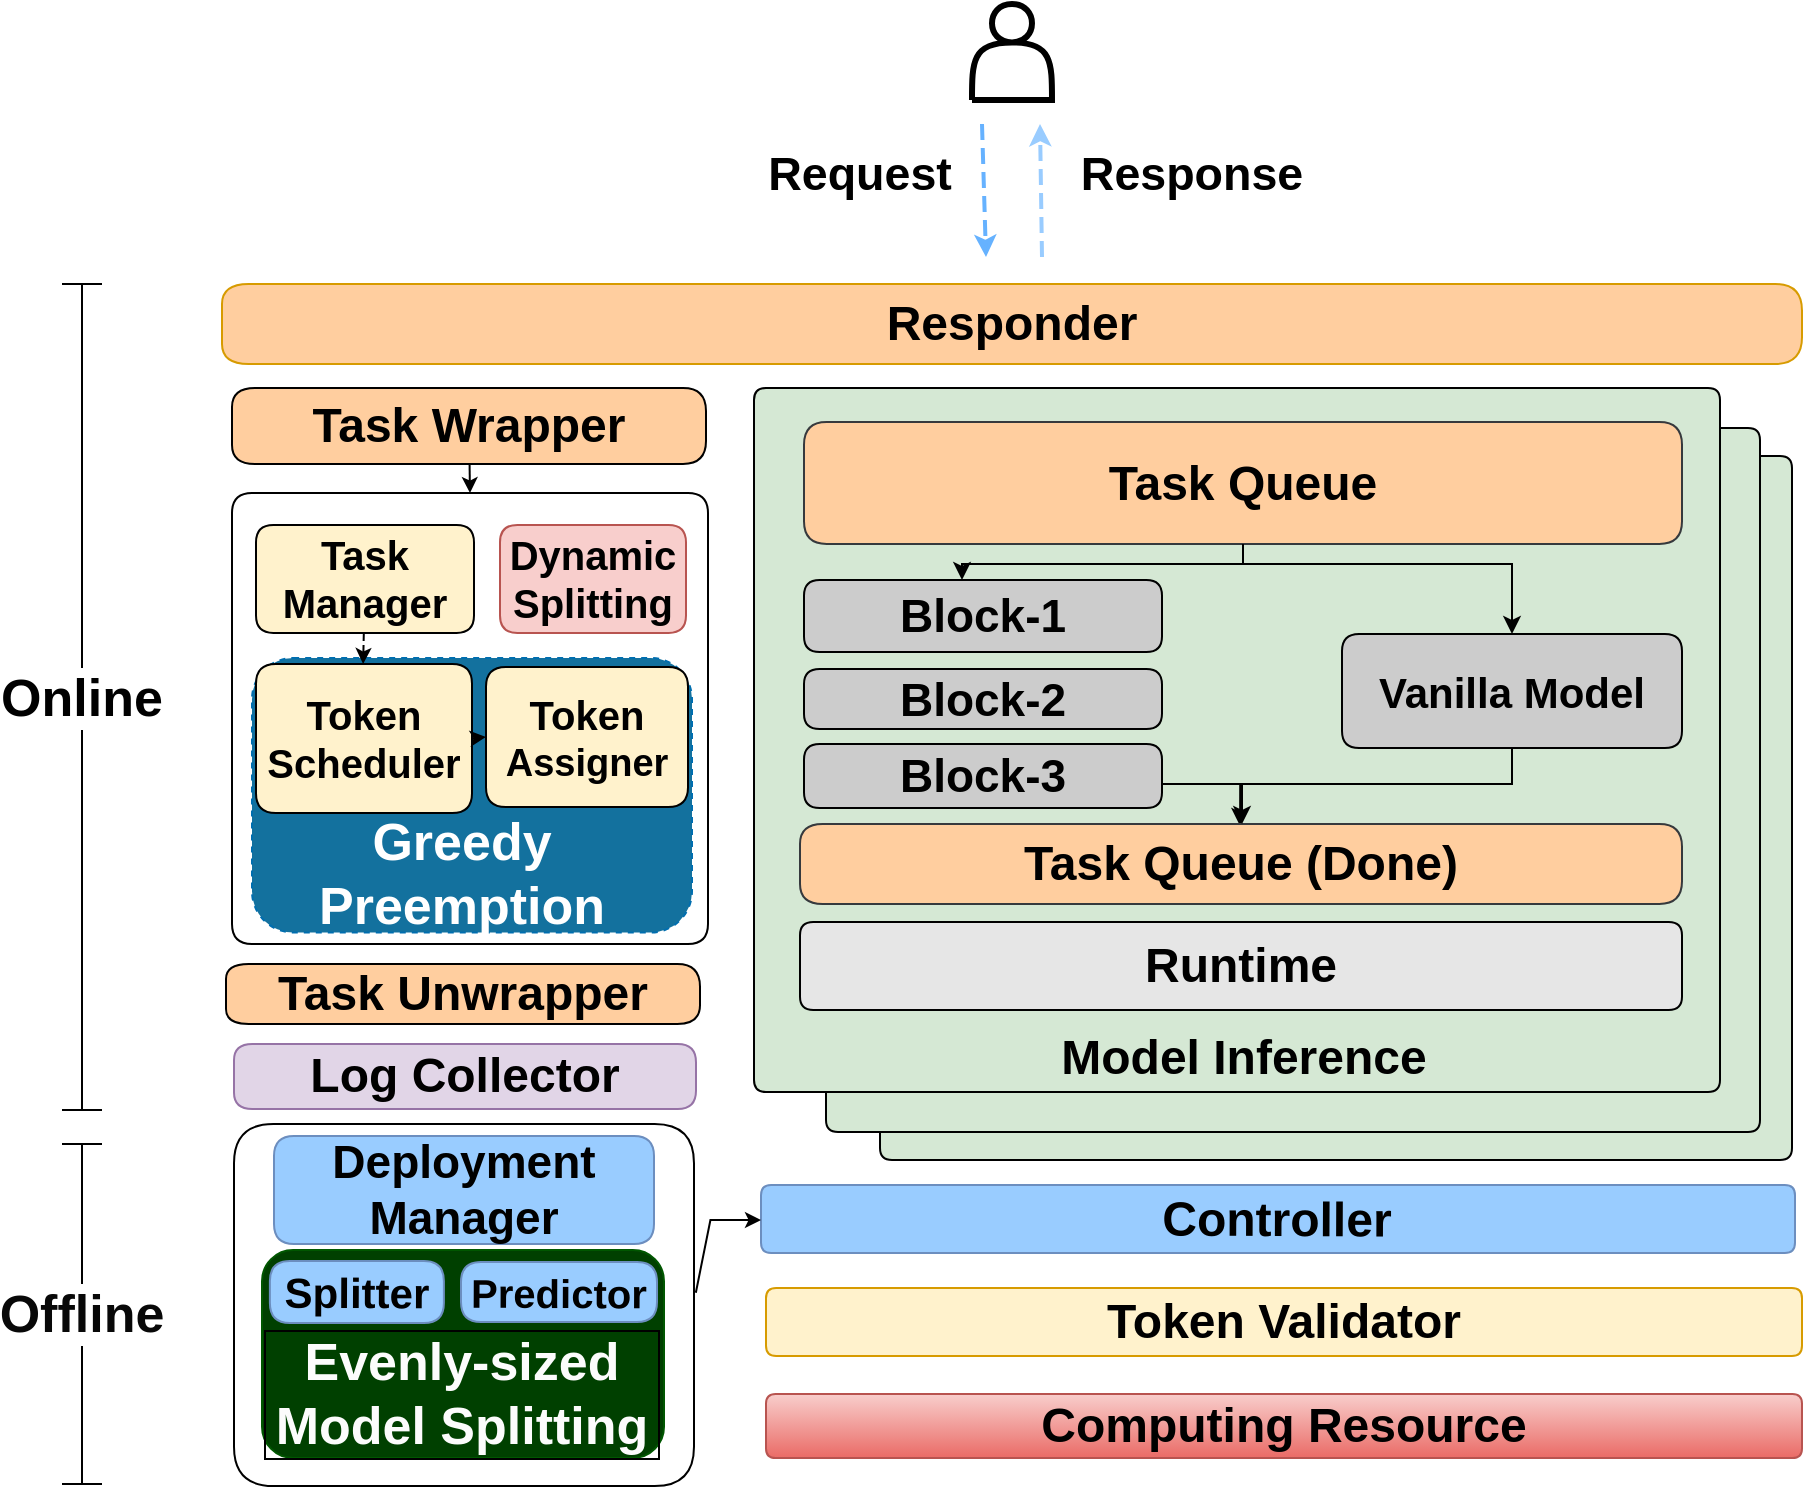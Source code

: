 <mxfile version="20.7.4" type="device"><diagram name="第 1 页" id="第_1_页"><mxGraphModel dx="-5346" dy="1021" grid="1" gridSize="10" guides="1" tooltips="1" connect="1" arrows="1" fold="1" page="1" pageScale="1" pageWidth="1169" pageHeight="826" math="0" shadow="0"><root><mxCell id="0"/><mxCell id="1" parent="0"/><mxCell id="g0uNICc4MCv6ntp2SN3M-59" value="" style="rounded=1;whiteSpace=wrap;html=1;shadow=0;glass=0;labelBorderColor=default;sketch=0;strokeColor=#005700;fontSize=26;fillColor=#004000;fontColor=#ffffff;" vertex="1" parent="1"><mxGeometry x="7210" y="923" width="201" height="104" as="geometry"/></mxCell><UserObject label="" tags="Background" id="2"><mxCell style="vsdxID=1;fillColor=none;gradientColor=none;shape=stencil(nZBLDsIwDERP4y1KE4HEupQLcIKIGGIRksoN39OT1iAFxKo7z8wbWRow7eBtj6DVkDmd8EYuezAb0JqiR6ZcLjAdmPaQGI+cLtGJ7m0htZocdNJpRlory/sdPfHtrRerpfhSPKfr+PAusZLoUautgIFiBTZqNvrRf+HZ6BdYjmkQmYpCkD3r/HfAYsn4pnsB);strokeColor=#000000;spacingTop=-3;spacingBottom=-3;spacingLeft=-3;spacingRight=-3;points=[];labelBackgroundColor=none;rounded=1;html=1;whiteSpace=wrap;" parent="1" vertex="1"><mxGeometry x="7196" y="860" width="230" height="181" as="geometry"/></mxCell></UserObject><UserObject label="" tags="Background" id="3"><mxCell style="vsdxID=2;fillColor=#D5E8D4;gradientColor=none;shape=stencil(nZBdDsIgEIRPs+8UEi9Q6wU8AZFVNiI0FH9PL+3EBI1PfduZ+SabDJl+8nZk0moqOZ35Lq54MlvSWqLnLKVeZAYy/TFlPuV0jQ56tJXUanHYodPNtFY2H/byYngbeChd0m1+9kCkED1btQMYJDZgp1ajH/0XXo1+gfVYxsBMEgK2bPPf8aqF4c3wBg==);strokeColor=#000000;spacingTop=-3;spacingBottom=-3;spacingLeft=-3;spacingRight=-3;points=[];labelBackgroundColor=none;rounded=1;html=1;whiteSpace=wrap;" parent="1" vertex="1"><mxGeometry x="7519" y="526" width="456" height="352" as="geometry"/></mxCell></UserObject><UserObject label="" tags="Background" id="4"><mxCell style="vsdxID=3;fillColor=#D5E8D4;gradientColor=none;shape=stencil(nZBdDsIgEIRPs+8UEi9Q6wU8AZFVNiI0FH9PL+3EBI1PfduZ+SabDJl+8nZk0moqOZ35Lq54MlvSWqLnLKVeZAYy/TFlPuV0jQ56tJXUanHYodPNtFY2H/byYngbeChd0m1+9kCkED1btQMYJDZgp1ajH/0XXo1+gfVYxsBMEgK2bPPf8aqF4c3wBg==);strokeColor=#000000;spacingTop=-3;spacingBottom=-3;spacingLeft=-3;spacingRight=-3;points=[];labelBackgroundColor=none;rounded=1;html=1;whiteSpace=wrap;" parent="1" vertex="1"><mxGeometry x="7492" y="512" width="467" height="352" as="geometry"/></mxCell></UserObject><UserObject label="&lt;div style=&quot;font-size: 24px;&quot;&gt;&lt;font style=&quot;font-size: 24px; font-family: Helvetica; color: rgb(0, 0, 0); direction: ltr; letter-spacing: 0px; line-height: 120%; opacity: 1;&quot;&gt;Token&amp;nbsp;Validator&lt;/font&gt;&lt;/div&gt;" tags="Background" id="5"><mxCell style="verticalAlign=middle;align=center;vsdxID=4;fillColor=#FFF2CC;gradientColor=none;shape=stencil(nZBLDsIwDERP4y1KY3GCUi7ACSLiEouQVGn4nr5pDVJArLrzzLyRpQFsR2cGAq3GnOKZ7myzA9yB1hwcJc7lAuwA2z4mOqV4DVb0YAqp1eKQlU4z01qZdDzwi8Tbbt6u1C7xNr97SKgketZqL6DnUIGNWo1+9F94NfoFlmOZQ4Zi72XNOv+dr1gyPXYT);strokeColor=#d79b00;spacingTop=-3;spacingBottom=-3;spacingLeft=-3;spacingRight=-3;points=[];labelBackgroundColor=none;rounded=1;html=1;whiteSpace=wrap;fontStyle=1;fontSize=24;" parent="1" vertex="1"><mxGeometry x="7462" y="942" width="518" height="34" as="geometry"/></mxCell></UserObject><UserObject label="&lt;div style=&quot;font-size: 24px;&quot;&gt;&lt;font style=&quot;font-size: 24px; font-family: Helvetica; color: rgb(0, 0, 0); direction: ltr; letter-spacing: 0px; line-height: 120%; opacity: 1;&quot;&gt;Task Wrapper&lt;/font&gt;&lt;/div&gt;" tags="Background" id="6"><mxCell style="verticalAlign=middle;align=center;vsdxID=7;fillColor=#FFCE9F;gradientColor=none;shape=stencil(nZBLDsIwDERP4y3Kh4oDlHIBThARQyxCUqUBCqcnrUEKiFV3npk3sjSg28GZHkGJIad4xjvZ7EBvQSkKDhPlcoHuQLfHmPCU4jVY1r0ppBKzg5Y7cqKVMOmwpye+PblabxoOuHmJt+njyLng6FGrHYOeQgVKsRj96L/wYvQLLMe8CG9F3vOgdf67YLF4fd29AA==);strokeColor=#000000;spacingTop=-3;spacingBottom=-3;spacingLeft=-3;spacingRight=-3;points=[];labelBackgroundColor=none;rounded=1;html=1;whiteSpace=wrap;fontStyle=1;fontSize=24;" parent="1" vertex="1"><mxGeometry x="7195" y="492" width="237" height="38" as="geometry"/></mxCell></UserObject><UserObject label="&lt;div style=&quot;font-size: 24px;&quot;&gt;&lt;span style=&quot;font-size: 24px;&quot;&gt;Responder&lt;/span&gt;&lt;/div&gt;" tags="Background" id="7"><mxCell style="verticalAlign=middle;align=center;vsdxID=8;fillColor=#FFCE9F;gradientColor=none;shape=stencil(nZFRDsIgDIZP01fT0XiCOS/gCYigNCIsDJ16etk6EzQ+rU/9/34tyQ9QOzjdW1A45BQvdmSTHdAOlOLgbOJcOqAOqD3FZM8p3oIR3etCKpwda2SnmWiFOh0P/LKLRxvaYlULJFeu8T69/hAWZfSs1V5Az6ECG1yNfvRfeDX6BZZmTkdyY+8l3Hr+m2ax5CeoewM=);strokeColor=#d79b00;spacingTop=-3;spacingBottom=-3;spacingLeft=-3;spacingRight=-3;points=[];labelBackgroundColor=none;rounded=1;html=1;whiteSpace=wrap;fontStyle=1;fontSize=24;" parent="1" vertex="1"><mxGeometry x="7190" y="440" width="790" height="40" as="geometry"/></mxCell></UserObject><UserObject label="" tags="Background" id="8"><mxCell style="vsdxID=9;fillColor=none;gradientColor=none;shape=stencil(rVLREoIgEPwaXp2TM+rd7D+cxGQycRDL/j6Z01GYrB56u2X3WI5bhmlX5a1kHDpr9FU+VGErhkfGuWoqaZQdK4YZw7TURl6M7puCcJs7patu+u5uGKgPXAeHJ6EYCJ9Ieu4NaWNfPEEx4YH79ASTmUbCu5lHj9/wikUk9r5fEvitJf4Ttiw/Oh4wQvQdA8O14j9DAnwZEYJPFYHfIsC3K6xV8+u2x2JJSanqmkK25sNUjUeUSMxe);strokeColor=#000000;spacingTop=-3;spacingBottom=-3;spacingLeft=-3;spacingRight=-3;points=[];labelBackgroundColor=none;rounded=0;html=1;whiteSpace=wrap;strokeWidth=3;" parent="1" vertex="1"><mxGeometry x="7565" y="300" width="40" height="48" as="geometry"/></mxCell></UserObject><UserObject label="" tags="Background" id="50"><mxCell style="vsdxID=10;edgeStyle=none;dashed=1;dashPattern=4.00 2.00;startArrow=none;endArrow=classic;startSize=5;endSize=5;strokeWidth=2;strokeColor=#66B2FF;spacingTop=0;spacingBottom=0;spacingLeft=0;spacingRight=0;verticalAlign=middle;html=1;labelBackgroundColor=#ffffff;rounded=0;" parent="1" edge="1"><mxGeometry relative="1" as="geometry"><mxPoint x="-55" y="102" as="offset"/><Array as="points"/><mxPoint x="7570" y="360" as="sourcePoint"/><mxPoint x="7572" y="426.5" as="targetPoint"/></mxGeometry></mxCell></UserObject><UserObject label="" tags="Background" id="51"><mxCell style="vsdxID=11;edgeStyle=none;dashed=1;dashPattern=4.00 2.00;startArrow=none;endArrow=classic;startSize=5;endSize=5;strokeWidth=2;strokeColor=#99CCFF;spacingTop=0;spacingBottom=0;spacingLeft=0;spacingRight=0;verticalAlign=middle;html=1;labelBackgroundColor=#ffffff;rounded=0;" parent="1" edge="1"><mxGeometry relative="1" as="geometry"><mxPoint x="53" y="102" as="offset"/><Array as="points"/><mxPoint x="7600" y="426.5" as="sourcePoint"/><mxPoint x="7599" y="360" as="targetPoint"/></mxGeometry></mxCell></UserObject><UserObject label="&lt;div style=&quot;font-size: 1px&quot;&gt;&lt;font style=&quot;font-size:23.28px;font-family:Helvetica;color:#000000;direction:ltr;letter-spacing:0px;line-height:120%;opacity:1&quot;&gt;Request&lt;/font&gt;&lt;/div&gt;" tags="Background" id="9"><mxCell style="verticalAlign=middle;align=center;vsdxID=12;fillColor=none;gradientColor=none;shape=stencil(nZBRDoQgDERP03+WHsHFe5iISyOCQdT19kIaIxq//Jtp3zTpAFaTaUYNUkwx+F6v1EYD+AUpyRkdKCYFqACrzgf9C352LfuxyWRWg1/yhT/nRE5IsZWuZtCSK8CPeI0e/hF+jV7AJM4PO7KWCyr390bSiNtEtQM=);strokeColor=none;spacingTop=-3;spacingBottom=-3;spacingLeft=-3;spacingRight=-3;points=[];labelBackgroundColor=none;rounded=0;html=1;whiteSpace=wrap;fontStyle=1" parent="1" vertex="1"><mxGeometry x="7479" y="370" width="60" height="30" as="geometry"/></mxCell></UserObject><UserObject label="&lt;div style=&quot;font-size: 1px&quot;&gt;&lt;font style=&quot;font-size:23.28px;font-family:Helvetica;color:#000000;direction:ltr;letter-spacing:0px;line-height:120%;opacity:1&quot;&gt;Response&lt;/font&gt;&lt;/div&gt;" tags="Background" id="10"><mxCell style="verticalAlign=middle;align=center;vsdxID=13;fillColor=none;gradientColor=none;shape=stencil(nZBRDoQgDERP03+WHsHFe5iISyOCQdT19kIaIxq//Jtp3zTpAFaTaUYNUkwx+F6v1EYD+AUpyRkdKCYFqACrzgf9C352LfuxyWRWg1/yhT/nRE5IsZWuZtCSK8CPeI0e/hF+jV7AJM4PO7KWCyr390bSiNtEtQM=);strokeColor=none;spacingTop=-3;spacingBottom=-3;spacingLeft=-3;spacingRight=-3;points=[];labelBackgroundColor=none;rounded=0;html=1;whiteSpace=wrap;fontStyle=1" parent="1" vertex="1"><mxGeometry x="7645" y="370" width="60" height="30" as="geometry"/></mxCell></UserObject><UserObject label="" tags="Background" id="11"><mxCell style="vsdxID=14;fillColor=#D5E8D4;gradientColor=none;shape=stencil(nZBdDsIgEIRPs+8UEi9Q6wU8AZFVNiI0FH9PL+3EBI1PfduZ+SabDJl+8nZk0moqOZ35Lq54MlvSWqLnLKVeZAYy/TFlPuV0jQ56tJXUanHYodPNtFY2H/byYngbeChd0m1+9kCkED1btQMYJDZgp1ajH/0XXo1+gfVYxsBMEgK2bPPf8aqF4c3wBg==);strokeColor=#000000;spacingTop=-3;spacingBottom=-3;spacingLeft=-3;spacingRight=-3;points=[];labelBackgroundColor=none;rounded=1;html=1;whiteSpace=wrap;" parent="1" vertex="1"><mxGeometry x="7456" y="492" width="483" height="352" as="geometry"/></mxCell></UserObject><mxCell id="Yr73U03hQpRcYAmJiysj-61" style="edgeStyle=orthogonalEdgeStyle;rounded=0;orthogonalLoop=1;jettySize=auto;html=1;fontSize=23;" parent="1" source="12" target="37" edge="1"><mxGeometry relative="1" as="geometry"><Array as="points"><mxPoint x="7701" y="580"/><mxPoint x="7835" y="580"/></Array></mxGeometry></mxCell><UserObject label="&lt;div style=&quot;font-size: 24px;&quot;&gt;&lt;span style=&quot;font-size: 24px;&quot;&gt;Task Queue&lt;/span&gt;&lt;/div&gt;" tags="Background" id="12"><mxCell style="verticalAlign=middle;align=center;vsdxID=16;fillColor=#FFCE9F;gradientColor=none;shape=stencil(nZBLDsIwDERP4y1KYiGxL+UCnCCihliEpEpD+ZyetAYpIFbdeWbeyNIANoOzPYFRQ07xTDfusgPcgjEcHCXO5QJsAZtjTHRK8Ro60b0tpFGzQ5109EQbZdNhz096e3qFuFlLItVLHKeXdwGURI9a7QT0HCpQq8XoR/+FF6NfYDnmSWQs9l4WrfPfCYsl82P7Ag==);strokeColor=#36393d;spacingTop=-3;spacingBottom=-3;spacingLeft=-3;spacingRight=-3;points=[];labelBackgroundColor=none;rounded=1;html=1;whiteSpace=wrap;fontStyle=1;fontSize=24;" parent="1" vertex="1"><mxGeometry x="7481" y="509" width="439" height="61" as="geometry"/></mxCell></UserObject><UserObject label="&lt;div style=&quot;font-size: 23px;&quot;&gt;Block-1&lt;/div&gt;" tags="Background" id="13"><mxCell style="verticalAlign=middle;align=center;vsdxID=19;fillColor=#CCCCCC;gradientColor=none;shape=stencil(nZBLDsIwEENPM1uUJgvYl3IBThCRgYwISZWW7+lJayEFxKq7sf2skUymHbztmbQaxpzOfBc3ejJb0lqi5yxjuch0ZNpjynzK6RoddG8LqdXssEOnmWitbD7s5cXw1qsNXNQu6Ta9eyBUiJ612gEMEiuwUYvRj/4LL0a/wHLMc2AoCQFr1vnvfMXC9KZ7Aw==);strokeColor=#000000;spacingTop=-3;spacingBottom=-3;spacingLeft=-3;spacingRight=-3;points=[];labelBackgroundColor=none;rounded=1;html=1;whiteSpace=wrap;fontSize=23;fontStyle=1" parent="1" vertex="1"><mxGeometry x="7481" y="588" width="179" height="36" as="geometry"/></mxCell></UserObject><UserObject label="&lt;div style=&quot;font-size: 24px;&quot;&gt;&lt;font style=&quot;font-size: 24px; font-family: Helvetica; color: rgb(0, 0, 0); direction: ltr; letter-spacing: 0px; line-height: 120%; opacity: 1;&quot;&gt;Runtime&lt;/font&gt;&lt;/div&gt;" tags="Background" id="14"><mxCell style="verticalAlign=middle;align=center;vsdxID=22;fillColor=#E6E6E6;gradientColor=none;shape=stencil(nZBLDsIwDERP4y3KR/QCpVyAE0TENBYhqdJQPqcnrVUpIFbdeWbeyNKAbkdnBgQlxpziFR9kswN9AKUoOEyUywW6A91eYsI+xXuwrAdTSCUWBy135EwrYdL5RG9kr9k1cs8+F29xmh8+ORYcvWp1ZNBTqEApNqOr/gtvRr/AciyD8FTkPe9Z578DFovH190H);strokeColor=#000000;spacingTop=-3;spacingBottom=-3;spacingLeft=-3;spacingRight=-3;points=[];labelBackgroundColor=none;rounded=1;html=1;whiteSpace=wrap;fontStyle=1;fontSize=24;" parent="1" vertex="1"><mxGeometry x="7479" y="759" width="441" height="44" as="geometry"/></mxCell></UserObject><UserObject label="&lt;div style=&quot;font-size: 24px;&quot;&gt;&lt;font style=&quot;font-size: 24px; font-family: Helvetica; color: rgb(0, 0, 0); direction: ltr; letter-spacing: 0px; line-height: 120%; opacity: 1;&quot;&gt;Model Inference&lt;/font&gt;&lt;/div&gt;" tags="Background" id="15"><mxCell style="verticalAlign=middle;align=center;vsdxID=23;fillColor=none;gradientColor=none;shape=stencil(nZBRDoQgDERP03+WHsHFe5iISyOCQdT19kIaIxq//Jtp3zTpAFaTaUYNUkwx+F6v1EYD+AUpyRkdKCYFqACrzgf9C352LfuxyWRWg1/yhT/nRE5IsZWuZtCSK8CPeI0e/hF+jV7AJM4PO7KWCyr390bSiNtEtQM=);strokeColor=none;spacingTop=-3;spacingBottom=-3;spacingLeft=-3;spacingRight=-3;points=[];labelBackgroundColor=none;rounded=0;html=1;whiteSpace=wrap;fontStyle=1;fontSize=24;" parent="1" vertex="1"><mxGeometry x="7599.5" y="810.5" width="202" height="32" as="geometry"/></mxCell></UserObject><UserObject label="" tags="Background" id="16"><mxCell style="vsdxID=25;rotation=90;fillColor=#99CCFF;gradientColor=none;shape=stencil(nZBLDsIwDERP4y1KY3GCUi7ACSLiEouQVGn4nr5pDVJArLrzzLyRpQFsR2cGAq3GnOKZ7myzA9yB1hwcJc7lAuwA2z4mOqV4DVb0YAqp1eKQlU4z01qZdDzwi8Tbbt6u1C7xNr97SKgketZqL6DnUIGNWo1+9F94NfoFlmOZQ4Zi72XNOv+dr1gyPXYT);strokeColor=#6c8ebf;spacingTop=-3;spacingBottom=-3;spacingLeft=-3;spacingRight=-3;points=[];labelBackgroundColor=none;rounded=1;html=1;whiteSpace=wrap;fontStyle=1;fontSize=16;" parent="1" vertex="1"><mxGeometry x="7701" y="649" width="34" height="517" as="geometry"/></mxCell></UserObject><mxCell id="17" value="&lt;div style=&quot;font-size: 24px;&quot;&gt;&lt;font style=&quot;font-size: 24px; font-family: Helvetica; color: rgb(0, 0, 0); direction: ltr; letter-spacing: 0px; line-height: 120%; opacity: 1;&quot;&gt;Controller&lt;/font&gt;&lt;/div&gt;" style="text;vsdxID=25;rotation=0.23;fillColor=none;gradientColor=none;strokeColor=none;spacingTop=-3;spacingBottom=-3;spacingLeft=-3;spacingRight=-3;points=[];labelBackgroundColor=none;rounded=1;html=1;whiteSpace=wrap;verticalAlign=middle;align=center;;html=1;fontStyle=1;fontSize=24;" parent="16" vertex="1"><mxGeometry x="-240" y="244" width="513.16" height="30" as="geometry"/></mxCell><UserObject label="&lt;div style=&quot;font-size: 24px;&quot;&gt;&lt;span style=&quot;font-size: 24px;&quot;&gt;Log&amp;nbsp;&lt;/span&gt;&lt;span style=&quot;background-color: initial;&quot;&gt;Collector&lt;/span&gt;&lt;/div&gt;" tags="Background" id="18"><mxCell style="verticalAlign=middle;align=center;vsdxID=26;fillColor=#e1d5e7;shape=stencil(nZBLDsIwDERP4y1KHLFgXcoFOEFEDLEISZWG7+lJayEFxKo7z8wbWRow3ejtQIBqLDmd6c6ueDBbQOToKXOpF5geTHdMmU45XaMTPdhKopodctLRE43K5sOeXyTeZqXXYkvvkm7Tv4ekSqJnq3YCBo4NqNVi9KP/wovRL7Ae8x6yFIcgc7b5737Vku1N/wY=);strokeColor=#9673a6;spacingTop=-3;spacingBottom=-3;spacingLeft=-3;spacingRight=-3;points=[];labelBackgroundColor=none;rounded=1;html=1;whiteSpace=wrap;fontStyle=1;fontSize=24;" parent="1" vertex="1"><mxGeometry x="7196" y="820" width="231" height="32.5" as="geometry"/></mxCell></UserObject><UserObject label="&lt;div style=&quot;font-size: 24px;&quot;&gt;&lt;font style=&quot;font-size: 24px; font-family: Helvetica; color: rgb(0, 0, 0); direction: ltr; letter-spacing: 0px; line-height: 120%; opacity: 1;&quot;&gt;Task&amp;nbsp;&lt;/font&gt;&lt;span style=&quot;background-color: initial;&quot;&gt;Unwrapper&lt;/span&gt;&lt;/div&gt;" tags="Background" id="19"><mxCell style="verticalAlign=middle;align=center;vsdxID=28;fillColor=#FFCE9F;gradientColor=none;shape=stencil(nZFLDsIwDERP4y1K4g2sS7kAJ4ioIRYhqdJQPqcnrUEKiFW98oyfHWkC2AzO9gRGDTnFM924yw5wC8ZwcJQ4lw6wBWyOMdEpxWvoRPe2kEbNDnWyoyfaKJsOe37S29MrxE1Va4HkyiWO0+t3YZWMHrXaCeg5VKBWi9GP/gsvRr/A0szpSG7svYRbz3/TLJb8BLYv);strokeColor=#000000;spacingTop=-3;spacingBottom=-3;spacingLeft=-3;spacingRight=-3;points=[];labelBackgroundColor=none;rounded=1;html=1;whiteSpace=wrap;fontStyle=1;fontSize=24;" parent="1" vertex="1"><mxGeometry x="7192" y="780" width="237" height="30" as="geometry"/></mxCell></UserObject><UserObject label="" tags="Background" id="20"><mxCell style="vsdxID=2910000;fillColor=none;gradientColor=none;strokeColor=none;spacingTop=-3;spacingBottom=-3;spacingLeft=-3;spacingRight=-3;points=[];labelBackgroundColor=none;rounded=0;html=1;whiteSpace=wrap;" parent="1" vertex="1"><mxGeometry x="7195" y="544.5" width="238" height="225.5" as="geometry"/></mxCell></UserObject><mxCell id="22" style="vsdxID=6;fillColor=none;gradientColor=none;shape=stencil(nZBLDsIwDERP433qHKG0F+AEETHEIiRVGj7l9KR1KwXEqjvPzBtZGtDt6MxAgGrMKV7pyTY70AdA5OAocS4X6A50e46JLinegxU9mEKiWhyy0mlmGpVJpyO/afWUmNK6xcf87SXZGk216gX0HCqwUbvRTf+Fd6NfYDmWNWQn9l7GrPPf9Yoly+vuAw==);strokeColor=#000000;spacingTop=-3;spacingBottom=-3;spacingLeft=-3;spacingRight=-3;points=[];labelBackgroundColor=none;rounded=1;html=1;whiteSpace=wrap;" parent="20" vertex="1"><mxGeometry width="238" height="225.5" as="geometry"/></mxCell><mxCell id="g0uNICc4MCv6ntp2SN3M-54" value="" style="rounded=1;whiteSpace=wrap;html=1;dashed=1;fillColor=#13719E;strokeColor=#006EAF;fontColor=#ffffff;" vertex="1" parent="20"><mxGeometry x="10" y="82.5" width="220" height="137.25" as="geometry"/></mxCell><mxCell id="23" value="&lt;div style=&quot;font-size: 20px;&quot;&gt;&lt;font style=&quot;font-size: 20px; font-family: Helvetica; color: rgb(0, 0, 0); direction: ltr; letter-spacing: 0px; line-height: 120%; opacity: 1;&quot;&gt;Task&lt;/font&gt;&lt;/div&gt;&lt;div style=&quot;font-size: 20px;&quot;&gt;&lt;font style=&quot;font-size: 20px; font-family: Helvetica; color: rgb(0, 0, 0); direction: ltr; letter-spacing: 0px; line-height: 120%; opacity: 1;&quot;&gt;Manager&lt;/font&gt;&lt;/div&gt;" style="verticalAlign=middle;align=center;vsdxID=30;fillColor=#FFF2CC;gradientColor=none;shape=stencil(nZHdDsIgDIWfpreGgTHb9Zwv4BMQqdKIsDDm39PL1hjReLVe9Zx+LckBVDtY3SNIMaQYzngjkyyoLUhJ3mKklDtQHaj2GCKeYhi9Yd3rTEoxO2h4p5poKXQ87OmJ7NWrTd2sm08xw0cu4To9fmdU8OhRqh2DjnwBVmIx+tZ/4cXoF5ibORyOjZzjbMv5b5jZ4o9Q3Qs=);strokeColor=#000000;spacingTop=-3;spacingBottom=-3;spacingLeft=-3;spacingRight=-3;points=[];labelBackgroundColor=none;rounded=1;html=1;whiteSpace=wrap;fontStyle=1;fontSize=20;" parent="20" vertex="1"><mxGeometry x="12" y="15.95" width="109" height="54.05" as="geometry"/></mxCell><mxCell id="24" value="&lt;div style=&quot;font-size: 20px;&quot;&gt;&lt;font style=&quot;font-size: 20px; font-family: Helvetica; color: rgb(0, 0, 0); direction: ltr; letter-spacing: 0px; line-height: 120%; opacity: 1;&quot;&gt;Token Scheduler&lt;/font&gt;&lt;/div&gt;" style="verticalAlign=middle;align=center;vsdxID=32;fillColor=#FFF2CC;gradientColor=none;shape=stencil(nZBLDsIwEENPM1uUJquuS7kAJ4joQEaEpErD9/SktZACYtXd2H7WSCbTTc6OTFpNOcUz32XIjsyWtJbgOEkuF5meTHeMiU8pXsMAPdpCarU4PKDTzLRWNh328mJ47aaFi9ol3uZ3D4QK0bNWO4BeQgU2ajX60X/h1egXWI5lDgwl3mPNOv+dr1iY3vRv);strokeColor=#000000;spacingTop=-3;spacingBottom=-3;spacingLeft=-3;spacingRight=-3;points=[];labelBackgroundColor=none;rounded=1;html=1;whiteSpace=wrap;fontStyle=1;fontSize=20;" parent="20" vertex="1"><mxGeometry x="12" y="85.5" width="108" height="74.5" as="geometry"/></mxCell><mxCell id="25" value="&lt;div style=&quot;font-size: 19px;&quot;&gt;&lt;font style=&quot;font-size: 20px; font-family: Helvetica; color: rgb(0, 0, 0); direction: ltr; letter-spacing: 0px; line-height: 120%; opacity: 1;&quot;&gt;Token&lt;/font&gt;&lt;/div&gt;&lt;div style=&quot;font-size: 19px;&quot;&gt;&lt;span style=&quot;font-size: 19px;&quot;&gt;Assigner&lt;/span&gt;&lt;br style=&quot;font-size: 19px;&quot;&gt;&lt;/div&gt;" style="verticalAlign=middle;align=center;vsdxID=33;fillColor=#FFF2CC;gradientColor=none;shape=stencil(nZDNCsIwEISfZq+SHyz0XOsL+ATBrGYxJiWNWn160y5CFE+97cx8w8KA7kZnBgQlxpziBR9kswO9A6UoOEyUywW6B92dYsJzirdgWQ+mkEosDlruyJlWwqTjgV7IXrtpZbPlgJvXeJ8/TpwLjp612jPoKVSgFKvRj/4Lr0a/wHIsi/BW5D0PWue/CxaL19f9Gw==);strokeColor=#000000;spacingTop=-3;spacingBottom=-3;spacingLeft=-3;spacingRight=-3;points=[];labelBackgroundColor=none;rounded=1;html=1;whiteSpace=wrap;fontStyle=1;fontSize=19;" parent="20" vertex="1"><mxGeometry x="127" y="87" width="101" height="70" as="geometry"/></mxCell><UserObject label="" tags="Background" id="45"><mxCell style="vsdxID=31;edgeStyle=none;startArrow=none;endArrow=classic;startSize=5;endSize=5;strokeColor=#000000;spacingTop=0;spacingBottom=0;spacingLeft=0;spacingRight=0;verticalAlign=middle;html=1;labelBackgroundColor=#ffffff;rounded=0;exitX=1;exitY=0.5;exitDx=0;exitDy=0;exitPerimeter=0;entryX=0;entryY=0.5;entryDx=0;entryDy=0;entryPerimeter=0;" parent="20" source="24" target="25" edge="1"><mxGeometry relative="1" as="geometry"><mxPoint x="-9" y="102" as="offset"/><Array as="points"/></mxGeometry></mxCell></UserObject><UserObject label="" tags="Background" id="46"><mxCell style="vsdxID=34;edgeStyle=none;dashed=1;dashPattern=4.00 2.00;startArrow=none;endArrow=classic;startSize=5;endSize=5;strokeColor=#000000;spacingTop=0;spacingBottom=0;spacingLeft=0;spacingRight=0;verticalAlign=middle;html=1;labelBackgroundColor=#ffffff;rounded=0;entryX=0.496;entryY=0;entryDx=0;entryDy=0;entryPerimeter=0;" parent="20" target="24" edge="1" source="23"><mxGeometry relative="1" as="geometry"><mxPoint x="-13" y="117" as="offset"/><Array as="points"/><mxPoint x="66" y="93.958" as="sourcePoint"/></mxGeometry></mxCell></UserObject><UserObject label="&lt;div style=&quot;font-size: 20px;&quot;&gt;&lt;span style=&quot;font-size: 20px;&quot;&gt;Dynamic Splitting&lt;/span&gt;&lt;/div&gt;" tags="Background" id="36"><mxCell style="verticalAlign=middle;align=center;vsdxID=43;fillColor=#f8cecc;gradientColor=none;shape=stencil(nZHdDsIgDIWfpreGgTHb9Zwv4BMQqdKIsDDm39PL1hjReLVe9Zx+LckBVDtY3SNIMaQYzngjkyyoLUhJ3mKklDtQHaj2GCKeYhi9Yd3rTEoxO2h4p5poKXQ87OmJ7NWrTd2sm08xw0cu4To9fmdU8OhRqh2DjnwBVmIx+tZ/4cXoF5ibORyOjZzjbMv5b5jZ4o9Q3Qs=);strokeColor=#b85450;spacingTop=-3;spacingBottom=-3;spacingLeft=-3;spacingRight=-3;points=[];labelBackgroundColor=none;rounded=1;html=1;whiteSpace=wrap;fontStyle=1;fontSize=20;" parent="20" vertex="1"><mxGeometry x="134" y="15.94" width="93" height="54.06" as="geometry"/></mxCell></UserObject><mxCell id="g0uNICc4MCv6ntp2SN3M-55" value="Greedy Preemption" style="text;strokeColor=none;align=center;fillColor=none;html=1;verticalAlign=middle;whiteSpace=wrap;rounded=0;dashed=1;fontColor=#FFFFFF;fontStyle=1;fontSize=26;shadow=0;glass=0;" vertex="1" parent="20"><mxGeometry x="20" y="175.5" width="190" height="30" as="geometry"/></mxCell><UserObject label="" tags="Background" id="26"><mxCell style="vsdxID=35;rotation=90;fillColor=#99CCFF;gradientColor=none;shape=stencil(nZBLDsIwDERP433qHKG0F+AEETHEIiRVGj7l9KR1KwXEqjvPzBtZGtDt6MxAgGrMKV7pyTY70AdA5OAocS4X6A50e46JLinegxU9mEKiWhyy0mlmGpVJpyO/afWUmNK6xcf87SXZGk216gX0HCqwUbvRTf+Fd6NfYDmWNWQn9l7GrPPf9Yoly+vuAw==);strokeColor=#6c8ebf;spacingTop=-3;spacingBottom=-3;spacingLeft=-3;spacingRight=-3;points=[];labelBackgroundColor=none;rounded=1;html=1;whiteSpace=wrap;" parent="1" vertex="1"><mxGeometry x="7343.5" y="895" width="30" height="98" as="geometry"/></mxCell></UserObject><mxCell id="27" value="&lt;div style=&quot;font-size: 20px;&quot;&gt;&lt;span style=&quot;font-size: 20px;&quot;&gt;Predictor&lt;/span&gt;&lt;/div&gt;" style="text;vsdxID=35;rotation=0.23;fillColor=none;gradientColor=none;strokeColor=none;spacingTop=-3;spacingBottom=-3;spacingLeft=-3;spacingRight=-3;points=[];labelBackgroundColor=none;rounded=1;html=1;whiteSpace=wrap;verticalAlign=middle;align=center;;html=1;fontStyle=1;fontSize=20;" parent="26" vertex="1"><mxGeometry x="-8.254" y="21.363" width="46.506" height="55.282" as="geometry"/></mxCell><UserObject label="&lt;div style=&quot;font-size: 24px;&quot;&gt;&lt;span style=&quot;font-size: 24px;&quot;&gt;Computing Resource&lt;/span&gt;&lt;/div&gt;" tags="Background" id="28"><mxCell style="verticalAlign=middle;align=center;vsdxID=36;fillColor=#f8cecc;gradientColor=#ea6b66;shape=stencil(nZBLDsIwEENPM1uUJizYl3IBThCRgYwISZWW7+lJayEFxKq7sf2skUymHbztmbQaxpzOfBc3ejJb0lqi5yxjuch0ZNpjynzK6RoddG8LqdXssEOnmWitbD7s5cXw1qsNXNQu6Ta9eyBUiJ612gEMEiuwUYvRj/4LL0a/wHLMc2AoCQFr1vnvfMXC9KZ7Aw==);strokeColor=#b85450;spacingTop=-3;spacingBottom=-3;spacingLeft=-3;spacingRight=-3;points=[];labelBackgroundColor=none;rounded=1;html=1;whiteSpace=wrap;fontStyle=1;fontSize=24;" parent="1" vertex="1"><mxGeometry x="7462" y="995" width="518" height="32" as="geometry"/></mxCell></UserObject><UserObject label="&lt;div style=&quot;font-size: 23px;&quot;&gt;Block-2&lt;/div&gt;" tags="Background" id="29"><mxCell style="verticalAlign=middle;align=center;vsdxID=20;fillColor=#CCCCCC;gradientColor=none;shape=stencil(nZBLDsIwEENPM1uUJgvYl3IBThCRgYwISZWW7+lJayEFxKq7sf2skUymHbztmbQaxpzOfBc3ejJb0lqi5yxjuch0ZNpjynzK6RoddG8LqdXssEOnmWitbD7s5cXw1qsNXNQu6Ta9eyBUiJ612gEMEiuwUYvRj/4LL0a/wHLMc2AoCQFr1vnvfMXC9KZ7Aw==);strokeColor=#000000;spacingTop=-3;spacingBottom=-3;spacingLeft=-3;spacingRight=-3;points=[];labelBackgroundColor=none;rounded=1;html=1;whiteSpace=wrap;fontStyle=1;fontSize=23;" parent="1" vertex="1"><mxGeometry x="7481" y="632.5" width="179" height="30" as="geometry"/></mxCell></UserObject><mxCell id="Yr73U03hQpRcYAmJiysj-63" style="edgeStyle=orthogonalEdgeStyle;rounded=0;orthogonalLoop=1;jettySize=auto;html=1;entryX=0.499;entryY=0.025;entryDx=0;entryDy=0;entryPerimeter=0;fontSize=23;exitX=1;exitY=0.531;exitDx=0;exitDy=0;exitPerimeter=0;" parent="1" source="30" target="31" edge="1"><mxGeometry relative="1" as="geometry"><Array as="points"><mxPoint x="7660" y="690"/><mxPoint x="7699" y="690"/></Array></mxGeometry></mxCell><UserObject label="&lt;div style=&quot;font-size: 23px;&quot;&gt;Block-3&lt;/div&gt;" tags="Background" id="30"><mxCell style="verticalAlign=middle;align=center;vsdxID=38;fillColor=#CCCCCC;gradientColor=none;shape=stencil(nZBLDsIwEENPM1uUJgvYl3IBThCRgYwISZWW7+lJayEFxKq7sf2skUymHbztmbQaxpzOfBc3ejJb0lqi5yxjuch0ZNpjynzK6RoddG8LqdXssEOnmWitbD7s5cXw1qsNXNQu6Ta9eyBUiJ612gEMEiuwUYvRj/4LL0a/wHLMc2AoCQFr1vnvfMXC9KZ7Aw==);strokeColor=#000000;spacingTop=-3;spacingBottom=-3;spacingLeft=-3;spacingRight=-3;points=[];labelBackgroundColor=none;rounded=1;html=1;whiteSpace=wrap;fontStyle=1;fontSize=23;" parent="1" vertex="1"><mxGeometry x="7481" y="670" width="179" height="32" as="geometry"/></mxCell></UserObject><UserObject label="&lt;div style=&quot;font-size: 24px;&quot;&gt;&lt;span style=&quot;font-size: 24px;&quot;&gt;Task Queue&amp;nbsp;&lt;/span&gt;&lt;span style=&quot;font-size: 24px; background-color: initial;&quot;&gt;(Done)&lt;/span&gt;&lt;/div&gt;" tags="Background" id="31"><mxCell style="verticalAlign=middle;align=center;vsdxID=40;fillColor=#FFCE9F;gradientColor=none;shape=stencil(nZBLDsIwDERP4y1KYiGxL+UCnCCihliEpEpD+ZyetAYpIFbdeWbeyNIANoOzPYFRQ07xTDfusgPcgjEcHCXO5QJsAZtjTHRK8Ro60b0tpFGzQ5109EQbZdNhz096e3qFuFlLItVLHKeXdwGURI9a7QT0HCpQq8XoR/+FF6NfYDnmSWQs9l4WrfPfCYsl82P7Ag==);strokeColor=#36393d;spacingTop=-3;spacingBottom=-3;spacingLeft=-3;spacingRight=-3;points=[];labelBackgroundColor=none;rounded=1;html=1;whiteSpace=wrap;fontStyle=1;fontSize=24;" parent="1" vertex="1"><mxGeometry x="7479" y="710" width="441" height="40" as="geometry"/></mxCell></UserObject><UserObject label="" tags="Background" id="32"><mxCell style="vsdxID=41;rotation=90;fillColor=#99CCFF;gradientColor=none;shape=stencil(nZBLDsIwDERP433qHKG0F+AEETHEIiRVGj7l9KR1KwXEqjvPzBtZGtDt6MxAgGrMKV7pyTY70AdA5OAocS4X6A50e46JLinegxU9mEKiWhyy0mlmGpVJpyO/afWUmNK6xcf87SXZGk216gX0HCqwUbvRTf+Fd6NfYDmWNWQn9l7GrPPf9Yoly+vuAw==);strokeColor=#6c8ebf;spacingTop=-3;spacingBottom=-3;spacingLeft=-3;spacingRight=-3;points=[];labelBackgroundColor=none;rounded=1;html=1;whiteSpace=wrap;fontSize=21;" parent="1" vertex="1"><mxGeometry x="7242" y="900.5" width="30.89" height="87" as="geometry"/></mxCell></UserObject><UserObject label="&lt;span style=&quot;font-size: 23px;&quot;&gt;Deployment&lt;br style=&quot;font-size: 23px;&quot;&gt;Manager&lt;/span&gt;" tags="Background" id="34"><mxCell style="vsdxID=42;rotation=0;fillColor=#99CCFF;gradientColor=none;shape=stencil(nZBLDsIwDERP433qHKG0F+AEETHEIiRVGj7l9KR1KwXEqjvPzBtZGtDt6MxAgGrMKV7pyTY70AdA5OAocS4X6A50e46JLinegxU9mEKiWhyy0mlmGpVJpyO/afWUmNK6xcf87SXZGk216gX0HCqwUbvRTf+Fd6NfYDmWNWQn9l7GrPPf9Yoly+vuAw==);strokeColor=#6c8ebf;spacingTop=-3;spacingBottom=-3;spacingLeft=-3;spacingRight=-3;points=[];labelBackgroundColor=none;rounded=1;html=1;whiteSpace=wrap;fontSize=23;fontStyle=1" parent="1" vertex="1"><mxGeometry x="7216" y="866" width="190" height="54" as="geometry"/></mxCell></UserObject><mxCell id="Yr73U03hQpRcYAmJiysj-62" style="edgeStyle=orthogonalEdgeStyle;rounded=0;orthogonalLoop=1;jettySize=auto;html=1;fontSize=23;" parent="1" source="37" target="31" edge="1"><mxGeometry relative="1" as="geometry"><Array as="points"><mxPoint x="7835" y="690"/><mxPoint x="7700" y="690"/></Array></mxGeometry></mxCell><UserObject label="&lt;div style=&quot;font-size: 21px;&quot;&gt;&lt;font style=&quot;font-size: 21px; font-family: Helvetica; color: rgb(0, 0, 0); direction: ltr; letter-spacing: 0px; line-height: 120%; opacity: 1;&quot;&gt;Vanilla Model&lt;/font&gt;&lt;/div&gt;" tags="Background" id="37"><mxCell style="verticalAlign=middle;align=center;vsdxID=17;fillColor=#CCCCCC;gradientColor=none;shape=stencil(nZFNDgIhDIVP061hQBNdj+MFPAGRKo0Ikw7+nl5mGhM0rqarvtevJXmAaQdvewSthszpjHdy2YPZgtYUPTLl0oHpwLTHxHjidI1OdG8LqdXkoJOdZqS1snzY0wvFWy9Wy01dwsiRS7qNjz8EVTJ61monYKBYgY2ajX70X3g2+gWWZgpHYqMQJNt6/htmseQjTPcG);strokeColor=#000000;spacingTop=-3;spacingBottom=-3;spacingLeft=-3;spacingRight=-3;points=[];labelBackgroundColor=none;rounded=1;html=1;whiteSpace=wrap;fontStyle=1;fontSize=21;" parent="1" vertex="1"><mxGeometry x="7750" y="615" width="170" height="57" as="geometry"/></mxCell></UserObject><mxCell id="38" parent="1" vertex="1"><mxGeometry x="7311" y="538" as="geometry"/></mxCell><UserObject label="" tags="Background" id="39"><mxCell style="vsdxID=5;edgeStyle=none;startArrow=none;endArrow=classic;startSize=5;endSize=5;strokeColor=#000000;spacingTop=0;spacingBottom=0;spacingLeft=0;spacingRight=0;verticalAlign=middle;html=1;labelBackgroundColor=#ffffff;rounded=0;entryX=0.5;entryY=0;entryDx=0;entryDy=0;entryPerimeter=0;" parent="1" target="22" edge="1" source="6"><mxGeometry relative="1" as="geometry"><mxPoint x="-3" y="134" as="offset"/><Array as="points"/><mxPoint x="7314" y="570" as="sourcePoint"/></mxGeometry></mxCell></UserObject><mxCell id="43" parent="1" vertex="1"><mxGeometry x="7393.5" y="926" as="geometry"/></mxCell><UserObject label="" tags="Background" id="44"><mxCell style="vsdxID=24;edgeStyle=none;startArrow=classic;endArrow=none;startSize=5;endSize=5;strokeColor=#000000;spacingTop=0;spacingBottom=0;spacingLeft=0;spacingRight=0;verticalAlign=middle;html=1;labelBackgroundColor=#ffffff;rounded=0;entryX=1.004;entryY=0.466;entryDx=0;entryDy=0;entryPerimeter=0;" parent="1" source="16" target="2" edge="1"><mxGeometry relative="1" as="geometry"><mxPoint x="13" y="102" as="offset"/><Array as="points"><mxPoint x="7459" y="908"/><mxPoint x="7434.21" y="907.98"/></Array></mxGeometry></mxCell></UserObject><mxCell id="Yr73U03hQpRcYAmJiysj-57" style="edgeStyle=orthogonalEdgeStyle;rounded=0;orthogonalLoop=1;jettySize=auto;html=1;fontSize=23;" parent="1" source="12" target="13" edge="1"><mxGeometry relative="1" as="geometry"><mxPoint x="7560" y="590" as="targetPoint"/><Array as="points"><mxPoint x="7701" y="580"/><mxPoint x="7560" y="580"/></Array></mxGeometry></mxCell><mxCell id="33" value="&lt;div style=&quot;font-size: 21px;&quot;&gt;&lt;span style=&quot;font-size: 21px;&quot;&gt;Splitter&lt;/span&gt;&lt;/div&gt;" style="text;vsdxID=41;rotation=0.23;fillColor=none;gradientColor=none;strokeColor=none;spacingTop=-3;spacingBottom=-3;spacingLeft=-3;spacingRight=-3;points=[];labelBackgroundColor=none;rounded=1;html=1;whiteSpace=wrap;verticalAlign=middle;align=center;;html=1;fontStyle=1;fontSize=21;" parent="1" vertex="1"><mxGeometry x="7236.867" y="928" width="41.162" height="31.63" as="geometry"/></mxCell><mxCell id="g0uNICc4MCv6ntp2SN3M-60" value="&lt;b&gt;Evenly-sized Model Splitting&lt;/b&gt;" style="text;strokeColor=none;align=center;fillColor=none;html=1;verticalAlign=middle;whiteSpace=wrap;rounded=0;shadow=0;glass=0;labelBorderColor=default;sketch=0;fontSize=26;fontColor=#FCFCFC;" vertex="1" parent="1"><mxGeometry x="7210" y="970" width="200" height="50" as="geometry"/></mxCell><mxCell id="g0uNICc4MCv6ntp2SN3M-61" value="&lt;font color=&quot;#080808&quot;&gt;&lt;b&gt;Offline&lt;/b&gt;&lt;/font&gt;" style="shape=crossbar;whiteSpace=wrap;html=1;rounded=1;direction=south;shadow=0;glass=0;labelBorderColor=none;sketch=0;strokeColor=default;fontSize=26;fontColor=#D9D9D9;fillColor=#13719E;labelBackgroundColor=default;" vertex="1" parent="1"><mxGeometry x="7110" y="870" width="20" height="170" as="geometry"/></mxCell><mxCell id="g0uNICc4MCv6ntp2SN3M-62" value="&lt;b&gt;&lt;font color=&quot;#000000&quot;&gt;Online&lt;/font&gt;&lt;/b&gt;" style="shape=crossbar;whiteSpace=wrap;html=1;rounded=1;direction=south;shadow=0;glass=0;labelBorderColor=none;sketch=0;strokeColor=default;fontSize=26;fontColor=#D9D9D9;fillColor=#13719E;labelBackgroundColor=default;" vertex="1" parent="1"><mxGeometry x="7110" y="440" width="20" height="413" as="geometry"/></mxCell></root></mxGraphModel></diagram></mxfile>